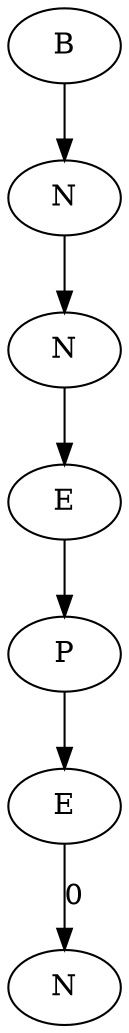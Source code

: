digraph G{
17485536[label="N"]
17485440[label="E"]
17485440->17485536[label=0];
17475728[label="P"]
17475728->17485440;
17433920[label="E"]
17433920->17475728;
17476096[label="N"]
17476096->17433920;
17461952[label="N"]
17461952->17476096;
17461400[label="B"]
17461400->17461952;
}